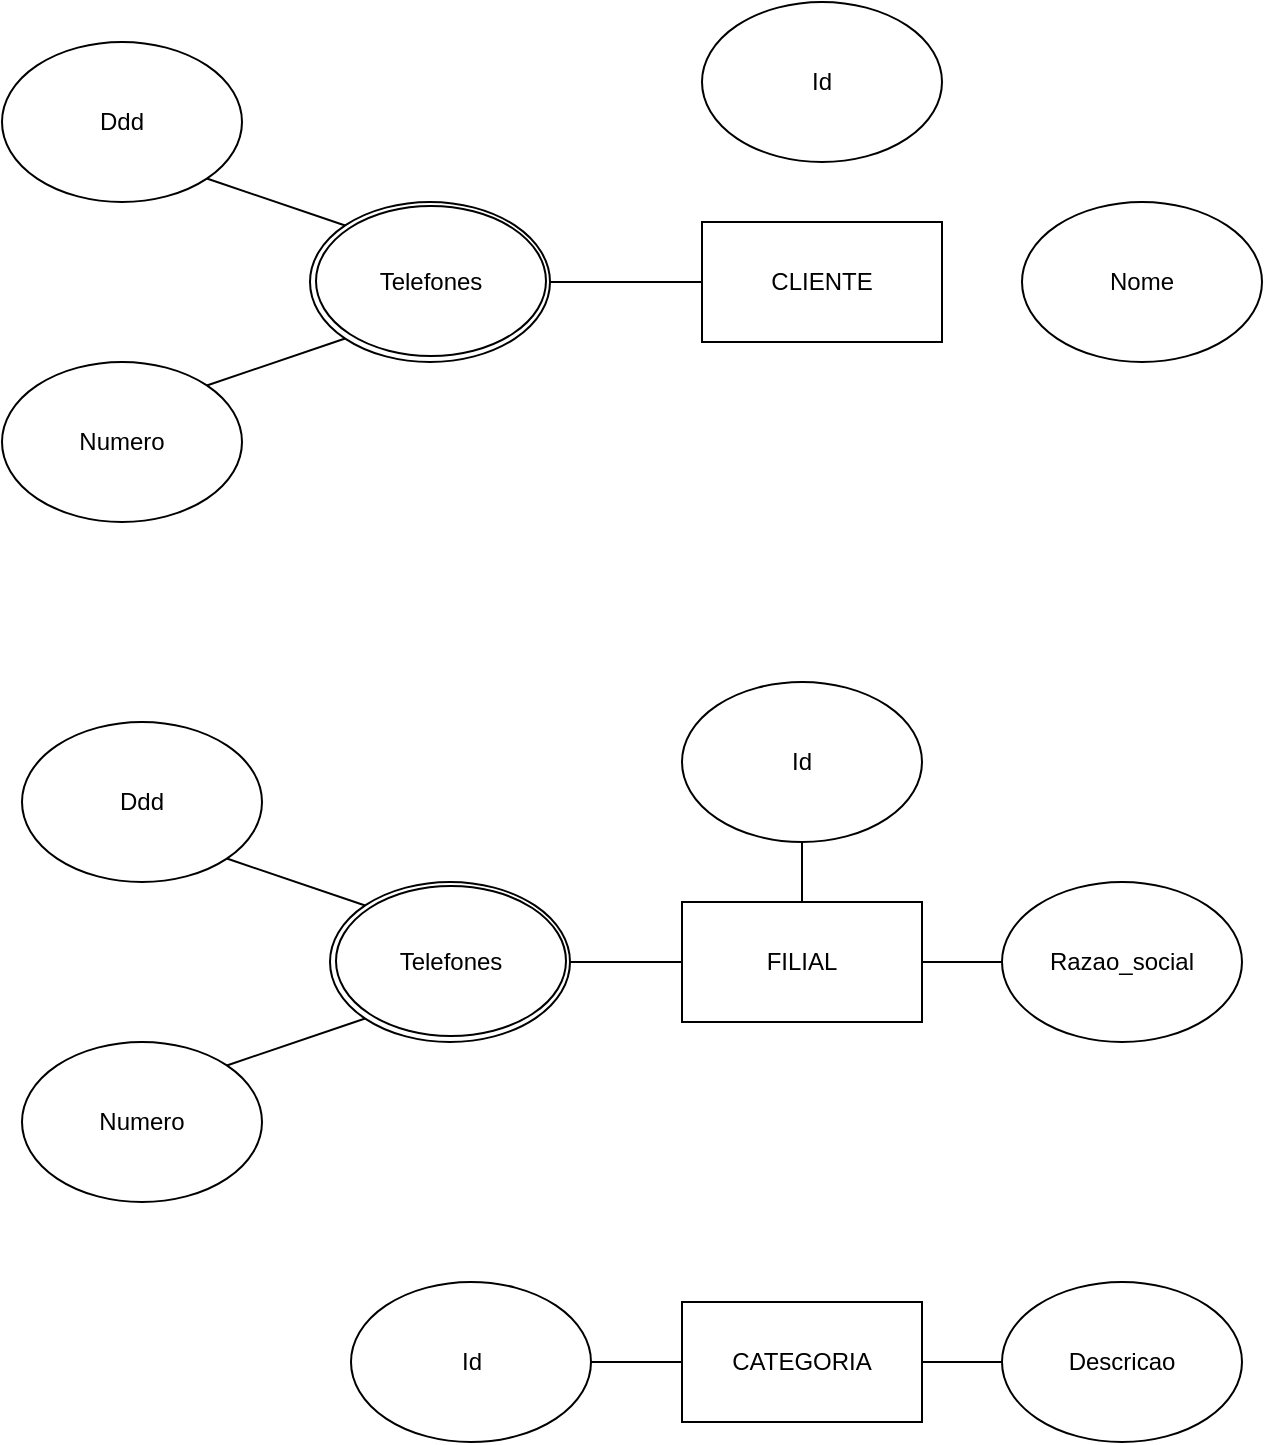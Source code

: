 <mxfile version="24.2.0" type="github">
  <diagram name="Página-1" id="qczs06yO2I2Nn0W0KdDZ">
    <mxGraphModel dx="1259" dy="693" grid="1" gridSize="10" guides="1" tooltips="1" connect="1" arrows="1" fold="1" page="1" pageScale="1" pageWidth="827" pageHeight="1169" math="0" shadow="0">
      <root>
        <mxCell id="0" />
        <mxCell id="1" parent="0" />
        <mxCell id="mcriI9KFqx4ysrEPtbq_-5" value="CLIENTE" style="rounded=0;whiteSpace=wrap;html=1;" vertex="1" parent="1">
          <mxGeometry x="470" y="170" width="120" height="60" as="geometry" />
        </mxCell>
        <mxCell id="mcriI9KFqx4ysrEPtbq_-6" value="Id" style="ellipse;whiteSpace=wrap;html=1;" vertex="1" parent="1">
          <mxGeometry x="470" y="60" width="120" height="80" as="geometry" />
        </mxCell>
        <mxCell id="mcriI9KFqx4ysrEPtbq_-7" value="Nome" style="ellipse;whiteSpace=wrap;html=1;" vertex="1" parent="1">
          <mxGeometry x="630" y="160" width="120" height="80" as="geometry" />
        </mxCell>
        <mxCell id="mcriI9KFqx4ysrEPtbq_-13" value="FILIAL" style="rounded=0;whiteSpace=wrap;html=1;" vertex="1" parent="1">
          <mxGeometry x="460" y="510" width="120" height="60" as="geometry" />
        </mxCell>
        <mxCell id="mcriI9KFqx4ysrEPtbq_-14" value="Id" style="ellipse;whiteSpace=wrap;html=1;" vertex="1" parent="1">
          <mxGeometry x="460" y="400" width="120" height="80" as="geometry" />
        </mxCell>
        <mxCell id="mcriI9KFqx4ysrEPtbq_-15" value="Razao_social" style="ellipse;whiteSpace=wrap;html=1;" vertex="1" parent="1">
          <mxGeometry x="620" y="500" width="120" height="80" as="geometry" />
        </mxCell>
        <mxCell id="mcriI9KFqx4ysrEPtbq_-16" value="" style="ellipse;whiteSpace=wrap;html=1;" vertex="1" parent="1">
          <mxGeometry x="284" y="500" width="120" height="80" as="geometry" />
        </mxCell>
        <mxCell id="mcriI9KFqx4ysrEPtbq_-17" value="Telefones" style="ellipse;whiteSpace=wrap;html=1;" vertex="1" parent="1">
          <mxGeometry x="287" y="502" width="115" height="75" as="geometry" />
        </mxCell>
        <mxCell id="mcriI9KFqx4ysrEPtbq_-18" value="Ddd" style="ellipse;whiteSpace=wrap;html=1;" vertex="1" parent="1">
          <mxGeometry x="130" y="420" width="120" height="80" as="geometry" />
        </mxCell>
        <mxCell id="mcriI9KFqx4ysrEPtbq_-19" value="Numero" style="ellipse;whiteSpace=wrap;html=1;" vertex="1" parent="1">
          <mxGeometry x="130" y="580" width="120" height="80" as="geometry" />
        </mxCell>
        <mxCell id="mcriI9KFqx4ysrEPtbq_-20" value="CATEGORIA" style="rounded=0;whiteSpace=wrap;html=1;" vertex="1" parent="1">
          <mxGeometry x="460" y="710" width="120" height="60" as="geometry" />
        </mxCell>
        <mxCell id="mcriI9KFqx4ysrEPtbq_-21" value="Id" style="ellipse;whiteSpace=wrap;html=1;" vertex="1" parent="1">
          <mxGeometry x="294.5" y="700" width="120" height="80" as="geometry" />
        </mxCell>
        <mxCell id="mcriI9KFqx4ysrEPtbq_-22" value="Descricao" style="ellipse;whiteSpace=wrap;html=1;" vertex="1" parent="1">
          <mxGeometry x="620" y="700" width="120" height="80" as="geometry" />
        </mxCell>
        <mxCell id="mcriI9KFqx4ysrEPtbq_-29" value="" style="endArrow=none;html=1;rounded=0;exitX=1;exitY=0.5;exitDx=0;exitDy=0;entryX=0;entryY=0.5;entryDx=0;entryDy=0;" edge="1" parent="1" source="mcriI9KFqx4ysrEPtbq_-21" target="mcriI9KFqx4ysrEPtbq_-20">
          <mxGeometry width="50" height="50" relative="1" as="geometry">
            <mxPoint x="430" y="710" as="sourcePoint" />
            <mxPoint x="480" y="660" as="targetPoint" />
          </mxGeometry>
        </mxCell>
        <mxCell id="mcriI9KFqx4ysrEPtbq_-30" value="" style="endArrow=none;html=1;rounded=0;exitX=1;exitY=0.5;exitDx=0;exitDy=0;entryX=0;entryY=0.5;entryDx=0;entryDy=0;" edge="1" parent="1" source="mcriI9KFqx4ysrEPtbq_-20" target="mcriI9KFqx4ysrEPtbq_-22">
          <mxGeometry width="50" height="50" relative="1" as="geometry">
            <mxPoint x="390" y="660" as="sourcePoint" />
            <mxPoint x="440" y="610" as="targetPoint" />
          </mxGeometry>
        </mxCell>
        <mxCell id="mcriI9KFqx4ysrEPtbq_-31" value="" style="endArrow=none;html=1;rounded=0;entryX=0;entryY=0.5;entryDx=0;entryDy=0;exitX=1;exitY=0.5;exitDx=0;exitDy=0;" edge="1" parent="1" source="mcriI9KFqx4ysrEPtbq_-16" target="mcriI9KFqx4ysrEPtbq_-13">
          <mxGeometry width="50" height="50" relative="1" as="geometry">
            <mxPoint x="390" y="660" as="sourcePoint" />
            <mxPoint x="440" y="610" as="targetPoint" />
          </mxGeometry>
        </mxCell>
        <mxCell id="mcriI9KFqx4ysrEPtbq_-32" value="" style="endArrow=none;html=1;rounded=0;entryX=1;entryY=0.5;entryDx=0;entryDy=0;exitX=0;exitY=0.5;exitDx=0;exitDy=0;" edge="1" parent="1" source="mcriI9KFqx4ysrEPtbq_-15" target="mcriI9KFqx4ysrEPtbq_-13">
          <mxGeometry width="50" height="50" relative="1" as="geometry">
            <mxPoint x="390" y="660" as="sourcePoint" />
            <mxPoint x="440" y="610" as="targetPoint" />
          </mxGeometry>
        </mxCell>
        <mxCell id="mcriI9KFqx4ysrEPtbq_-33" value="" style="endArrow=none;html=1;rounded=0;entryX=0.5;entryY=1;entryDx=0;entryDy=0;exitX=0.5;exitY=0;exitDx=0;exitDy=0;" edge="1" parent="1" source="mcriI9KFqx4ysrEPtbq_-13" target="mcriI9KFqx4ysrEPtbq_-14">
          <mxGeometry width="50" height="50" relative="1" as="geometry">
            <mxPoint x="390" y="660" as="sourcePoint" />
            <mxPoint x="440" y="610" as="targetPoint" />
          </mxGeometry>
        </mxCell>
        <mxCell id="mcriI9KFqx4ysrEPtbq_-34" value="" style="endArrow=none;html=1;rounded=0;exitX=1;exitY=1;exitDx=0;exitDy=0;entryX=0;entryY=0;entryDx=0;entryDy=0;" edge="1" parent="1" source="mcriI9KFqx4ysrEPtbq_-18" target="mcriI9KFqx4ysrEPtbq_-16">
          <mxGeometry width="50" height="50" relative="1" as="geometry">
            <mxPoint x="390" y="660" as="sourcePoint" />
            <mxPoint x="440" y="610" as="targetPoint" />
          </mxGeometry>
        </mxCell>
        <mxCell id="mcriI9KFqx4ysrEPtbq_-35" value="" style="endArrow=none;html=1;rounded=0;exitX=1;exitY=0;exitDx=0;exitDy=0;entryX=0;entryY=1;entryDx=0;entryDy=0;" edge="1" parent="1" source="mcriI9KFqx4ysrEPtbq_-19" target="mcriI9KFqx4ysrEPtbq_-16">
          <mxGeometry width="50" height="50" relative="1" as="geometry">
            <mxPoint x="390" y="660" as="sourcePoint" />
            <mxPoint x="300" y="600" as="targetPoint" />
          </mxGeometry>
        </mxCell>
        <mxCell id="mcriI9KFqx4ysrEPtbq_-36" value="" style="ellipse;whiteSpace=wrap;html=1;" vertex="1" parent="1">
          <mxGeometry x="274" y="160" width="120" height="80" as="geometry" />
        </mxCell>
        <mxCell id="mcriI9KFqx4ysrEPtbq_-37" value="Telefones" style="ellipse;whiteSpace=wrap;html=1;" vertex="1" parent="1">
          <mxGeometry x="277" y="162" width="115" height="75" as="geometry" />
        </mxCell>
        <mxCell id="mcriI9KFqx4ysrEPtbq_-38" value="Ddd" style="ellipse;whiteSpace=wrap;html=1;" vertex="1" parent="1">
          <mxGeometry x="120" y="80" width="120" height="80" as="geometry" />
        </mxCell>
        <mxCell id="mcriI9KFqx4ysrEPtbq_-39" value="Numero" style="ellipse;whiteSpace=wrap;html=1;" vertex="1" parent="1">
          <mxGeometry x="120" y="240" width="120" height="80" as="geometry" />
        </mxCell>
        <mxCell id="mcriI9KFqx4ysrEPtbq_-40" value="" style="endArrow=none;html=1;rounded=0;exitX=1;exitY=1;exitDx=0;exitDy=0;entryX=0;entryY=0;entryDx=0;entryDy=0;" edge="1" parent="1" source="mcriI9KFqx4ysrEPtbq_-38" target="mcriI9KFqx4ysrEPtbq_-36">
          <mxGeometry width="50" height="50" relative="1" as="geometry">
            <mxPoint x="380" y="320" as="sourcePoint" />
            <mxPoint x="430" y="270" as="targetPoint" />
          </mxGeometry>
        </mxCell>
        <mxCell id="mcriI9KFqx4ysrEPtbq_-41" value="" style="endArrow=none;html=1;rounded=0;exitX=1;exitY=0;exitDx=0;exitDy=0;entryX=0;entryY=1;entryDx=0;entryDy=0;" edge="1" parent="1" source="mcriI9KFqx4ysrEPtbq_-39" target="mcriI9KFqx4ysrEPtbq_-36">
          <mxGeometry width="50" height="50" relative="1" as="geometry">
            <mxPoint x="380" y="320" as="sourcePoint" />
            <mxPoint x="290" y="260" as="targetPoint" />
          </mxGeometry>
        </mxCell>
        <mxCell id="mcriI9KFqx4ysrEPtbq_-42" value="" style="endArrow=none;html=1;rounded=0;entryX=0;entryY=0.5;entryDx=0;entryDy=0;exitX=1;exitY=0.5;exitDx=0;exitDy=0;" edge="1" parent="1" source="mcriI9KFqx4ysrEPtbq_-36" target="mcriI9KFqx4ysrEPtbq_-5">
          <mxGeometry width="50" height="50" relative="1" as="geometry">
            <mxPoint x="410" y="160" as="sourcePoint" />
            <mxPoint x="440" y="330" as="targetPoint" />
          </mxGeometry>
        </mxCell>
      </root>
    </mxGraphModel>
  </diagram>
</mxfile>

